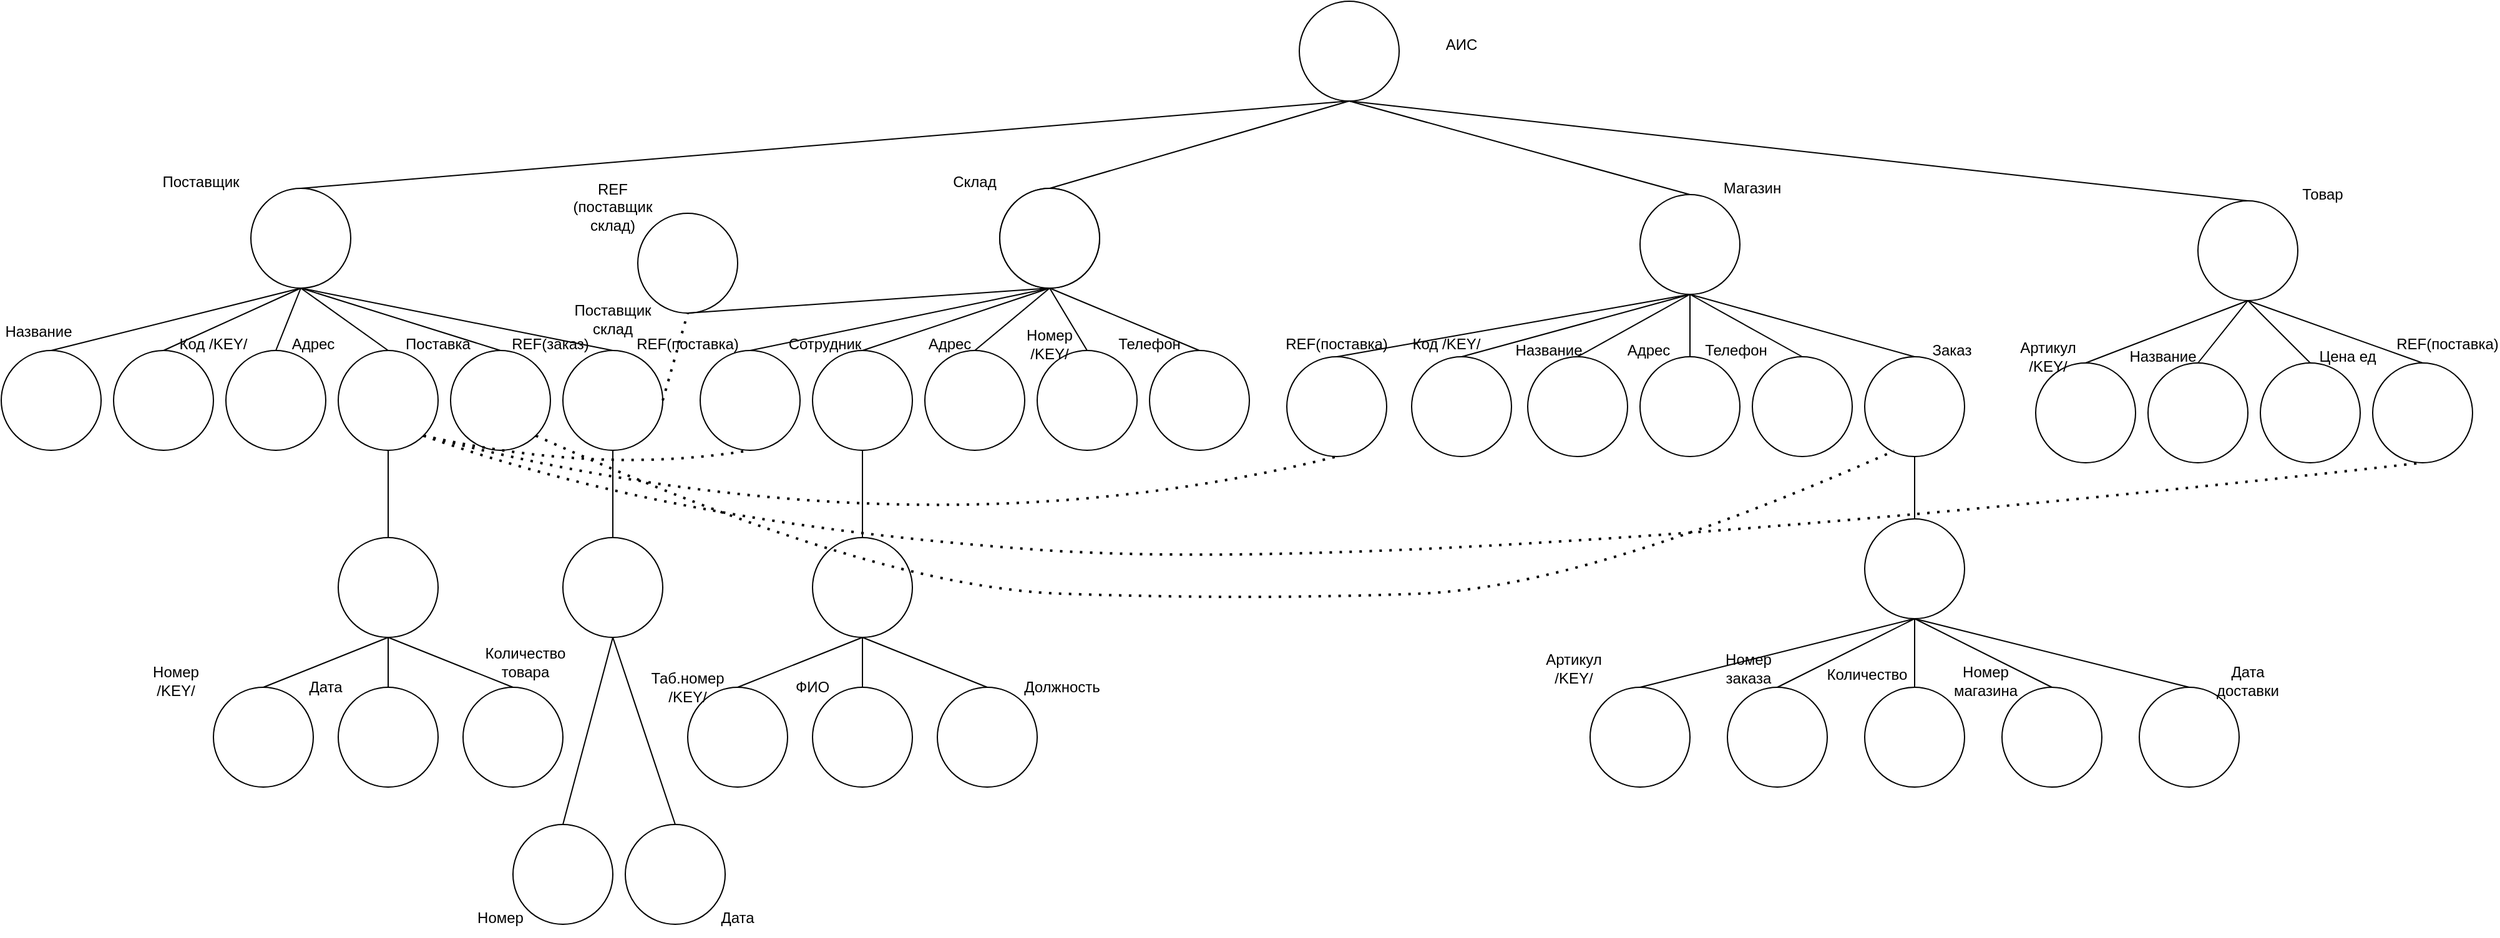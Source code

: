 <mxfile version="15.7.1" type="github">
  <diagram id="nbO-xUztNOdvrbBRGyaU" name="Page-1">
    <mxGraphModel dx="2130" dy="912" grid="1" gridSize="10" guides="1" tooltips="1" connect="1" arrows="1" fold="1" page="1" pageScale="1" pageWidth="2336" pageHeight="1654" math="0" shadow="0">
      <root>
        <mxCell id="0" />
        <mxCell id="1" parent="0" />
        <mxCell id="AkOpAmFY5jFsptfe66Um-8" value="" style="endArrow=none;html=1;rounded=0;exitX=0.5;exitY=0;exitDx=0;exitDy=0;entryX=0.5;entryY=1;entryDx=0;entryDy=0;" edge="1" parent="1" source="AkOpAmFY5jFsptfe66Um-3" target="AkOpAmFY5jFsptfe66Um-1">
          <mxGeometry width="50" height="50" relative="1" as="geometry">
            <mxPoint x="677" y="220" as="sourcePoint" />
            <mxPoint x="727" y="170" as="targetPoint" />
          </mxGeometry>
        </mxCell>
        <mxCell id="AkOpAmFY5jFsptfe66Um-9" value="" style="endArrow=none;html=1;rounded=0;exitX=0.5;exitY=0;exitDx=0;exitDy=0;entryX=0.5;entryY=1;entryDx=0;entryDy=0;" edge="1" parent="1" source="AkOpAmFY5jFsptfe66Um-4" target="AkOpAmFY5jFsptfe66Um-1">
          <mxGeometry width="50" height="50" relative="1" as="geometry">
            <mxPoint x="597" y="230" as="sourcePoint" />
            <mxPoint x="827" y="170" as="targetPoint" />
          </mxGeometry>
        </mxCell>
        <mxCell id="AkOpAmFY5jFsptfe66Um-10" value="" style="endArrow=none;html=1;rounded=0;exitX=0.5;exitY=0;exitDx=0;exitDy=0;entryX=0.5;entryY=1;entryDx=0;entryDy=0;" edge="1" parent="1" source="AkOpAmFY5jFsptfe66Um-5" target="AkOpAmFY5jFsptfe66Um-1">
          <mxGeometry width="50" height="50" relative="1" as="geometry">
            <mxPoint x="807" y="250" as="sourcePoint" />
            <mxPoint x="910" y="110" as="targetPoint" />
          </mxGeometry>
        </mxCell>
        <mxCell id="AkOpAmFY5jFsptfe66Um-11" value="" style="endArrow=none;html=1;rounded=0;entryX=0.5;entryY=0;entryDx=0;entryDy=0;exitX=0.5;exitY=1;exitDx=0;exitDy=0;" edge="1" parent="1" source="AkOpAmFY5jFsptfe66Um-1" target="AkOpAmFY5jFsptfe66Um-6">
          <mxGeometry width="50" height="50" relative="1" as="geometry">
            <mxPoint x="827" y="170" as="sourcePoint" />
            <mxPoint x="997" y="160" as="targetPoint" />
          </mxGeometry>
        </mxCell>
        <mxCell id="AkOpAmFY5jFsptfe66Um-31" value="" style="ellipse;whiteSpace=wrap;html=1;aspect=fixed;shadow=0;fillColor=#FFFFFF;" vertex="1" parent="1">
          <mxGeometry x="280" y="480" width="80" height="80" as="geometry" />
        </mxCell>
        <mxCell id="AkOpAmFY5jFsptfe66Um-32" value="" style="ellipse;whiteSpace=wrap;html=1;aspect=fixed;shadow=0;fillColor=#FFFFFF;" vertex="1" parent="1">
          <mxGeometry x="380" y="600" width="80" height="80" as="geometry" />
        </mxCell>
        <mxCell id="AkOpAmFY5jFsptfe66Um-33" value="" style="ellipse;whiteSpace=wrap;html=1;aspect=fixed;shadow=0;fillColor=#FFFFFF;" vertex="1" parent="1">
          <mxGeometry x="280" y="600" width="80" height="80" as="geometry" />
        </mxCell>
        <mxCell id="AkOpAmFY5jFsptfe66Um-34" value="" style="ellipse;whiteSpace=wrap;html=1;aspect=fixed;shadow=0;fillColor=#FFFFFF;" vertex="1" parent="1">
          <mxGeometry x="180" y="600" width="80" height="80" as="geometry" />
        </mxCell>
        <mxCell id="AkOpAmFY5jFsptfe66Um-35" value="" style="endArrow=none;html=1;rounded=0;entryX=0.5;entryY=1;entryDx=0;entryDy=0;exitX=0.5;exitY=0;exitDx=0;exitDy=0;" edge="1" parent="1" source="AkOpAmFY5jFsptfe66Um-32" target="AkOpAmFY5jFsptfe66Um-31">
          <mxGeometry width="50" height="50" relative="1" as="geometry">
            <mxPoint x="310" y="840" as="sourcePoint" />
            <mxPoint x="360" y="790" as="targetPoint" />
          </mxGeometry>
        </mxCell>
        <mxCell id="AkOpAmFY5jFsptfe66Um-36" value="" style="endArrow=none;html=1;rounded=0;entryX=0.5;entryY=1;entryDx=0;entryDy=0;exitX=0.5;exitY=0;exitDx=0;exitDy=0;" edge="1" parent="1" source="AkOpAmFY5jFsptfe66Um-31" target="AkOpAmFY5jFsptfe66Um-17">
          <mxGeometry width="50" height="50" relative="1" as="geometry">
            <mxPoint x="500" y="640" as="sourcePoint" />
            <mxPoint x="550" y="590" as="targetPoint" />
          </mxGeometry>
        </mxCell>
        <mxCell id="AkOpAmFY5jFsptfe66Um-37" value="" style="endArrow=none;html=1;rounded=0;entryX=0.5;entryY=1;entryDx=0;entryDy=0;exitX=0.5;exitY=0;exitDx=0;exitDy=0;" edge="1" parent="1" source="AkOpAmFY5jFsptfe66Um-33" target="AkOpAmFY5jFsptfe66Um-31">
          <mxGeometry width="50" height="50" relative="1" as="geometry">
            <mxPoint x="160" y="800" as="sourcePoint" />
            <mxPoint x="210" y="750" as="targetPoint" />
          </mxGeometry>
        </mxCell>
        <mxCell id="AkOpAmFY5jFsptfe66Um-38" value="" style="endArrow=none;html=1;rounded=0;entryX=0.5;entryY=1;entryDx=0;entryDy=0;exitX=0.5;exitY=0;exitDx=0;exitDy=0;startArrow=none;" edge="1" parent="1" source="AkOpAmFY5jFsptfe66Um-34" target="AkOpAmFY5jFsptfe66Um-31">
          <mxGeometry width="50" height="50" relative="1" as="geometry">
            <mxPoint x="200" y="830" as="sourcePoint" />
            <mxPoint x="250" y="780" as="targetPoint" />
          </mxGeometry>
        </mxCell>
        <mxCell id="AkOpAmFY5jFsptfe66Um-39" value="Номер /KEY/" style="text;html=1;strokeColor=none;fillColor=none;align=center;verticalAlign=middle;whiteSpace=wrap;rounded=0;shadow=0;" vertex="1" parent="1">
          <mxGeometry x="120" y="580" width="60" height="30" as="geometry" />
        </mxCell>
        <mxCell id="AkOpAmFY5jFsptfe66Um-40" value="Дата" style="text;html=1;strokeColor=none;fillColor=none;align=center;verticalAlign=middle;whiteSpace=wrap;rounded=0;shadow=0;" vertex="1" parent="1">
          <mxGeometry x="240" y="585" width="60" height="30" as="geometry" />
        </mxCell>
        <mxCell id="AkOpAmFY5jFsptfe66Um-42" value="Количество товара" style="text;html=1;strokeColor=none;fillColor=none;align=center;verticalAlign=middle;whiteSpace=wrap;rounded=0;shadow=0;" vertex="1" parent="1">
          <mxGeometry x="400" y="560" width="60" height="40" as="geometry" />
        </mxCell>
        <mxCell id="AkOpAmFY5jFsptfe66Um-95" value="" style="group" vertex="1" connectable="0" parent="1">
          <mxGeometry x="1640" y="190" width="360" height="230" as="geometry" />
        </mxCell>
        <mxCell id="AkOpAmFY5jFsptfe66Um-6" value="" style="ellipse;whiteSpace=wrap;html=1;aspect=fixed;shadow=0;fillColor=#FFFFFF;" vertex="1" parent="AkOpAmFY5jFsptfe66Um-95">
          <mxGeometry x="130" y="20" width="80" height="80" as="geometry" />
        </mxCell>
        <mxCell id="AkOpAmFY5jFsptfe66Um-15" value="Товар" style="text;html=1;strokeColor=none;fillColor=none;align=center;verticalAlign=middle;whiteSpace=wrap;rounded=0;shadow=0;" vertex="1" parent="AkOpAmFY5jFsptfe66Um-95">
          <mxGeometry x="200" width="60" height="30" as="geometry" />
        </mxCell>
        <mxCell id="AkOpAmFY5jFsptfe66Um-66" value="" style="ellipse;whiteSpace=wrap;html=1;aspect=fixed;shadow=0;fillColor=#FFFFFF;" vertex="1" parent="AkOpAmFY5jFsptfe66Um-95">
          <mxGeometry x="270" y="150" width="80" height="80" as="geometry" />
        </mxCell>
        <mxCell id="AkOpAmFY5jFsptfe66Um-67" value="" style="endArrow=none;html=1;rounded=0;exitX=0.5;exitY=1;exitDx=0;exitDy=0;entryX=0.5;entryY=0;entryDx=0;entryDy=0;" edge="1" parent="AkOpAmFY5jFsptfe66Um-95" source="AkOpAmFY5jFsptfe66Um-6" target="AkOpAmFY5jFsptfe66Um-66">
          <mxGeometry width="50" height="50" relative="1" as="geometry">
            <mxPoint x="90" y="130" as="sourcePoint" />
            <mxPoint x="140" y="80" as="targetPoint" />
          </mxGeometry>
        </mxCell>
        <mxCell id="AkOpAmFY5jFsptfe66Um-69" value="REF(поставка)" style="text;html=1;strokeColor=none;fillColor=none;align=center;verticalAlign=middle;whiteSpace=wrap;rounded=0;shadow=0;" vertex="1" parent="AkOpAmFY5jFsptfe66Um-95">
          <mxGeometry x="300" y="120" width="60" height="30" as="geometry" />
        </mxCell>
        <mxCell id="AkOpAmFY5jFsptfe66Um-78" value="" style="ellipse;whiteSpace=wrap;html=1;aspect=fixed;shadow=0;fillColor=#FFFFFF;" vertex="1" parent="AkOpAmFY5jFsptfe66Um-95">
          <mxGeometry x="180" y="150" width="80" height="80" as="geometry" />
        </mxCell>
        <mxCell id="AkOpAmFY5jFsptfe66Um-79" value="" style="ellipse;whiteSpace=wrap;html=1;aspect=fixed;shadow=0;fillColor=#FFFFFF;" vertex="1" parent="AkOpAmFY5jFsptfe66Um-95">
          <mxGeometry x="90" y="150" width="80" height="80" as="geometry" />
        </mxCell>
        <mxCell id="AkOpAmFY5jFsptfe66Um-80" value="" style="ellipse;whiteSpace=wrap;html=1;aspect=fixed;shadow=0;fillColor=#FFFFFF;" vertex="1" parent="AkOpAmFY5jFsptfe66Um-95">
          <mxGeometry y="150" width="80" height="80" as="geometry" />
        </mxCell>
        <mxCell id="AkOpAmFY5jFsptfe66Um-82" value="" style="endArrow=none;html=1;rounded=0;curved=1;exitX=0.5;exitY=1;exitDx=0;exitDy=0;entryX=0.5;entryY=0;entryDx=0;entryDy=0;" edge="1" parent="AkOpAmFY5jFsptfe66Um-95" source="AkOpAmFY5jFsptfe66Um-6" target="AkOpAmFY5jFsptfe66Um-80">
          <mxGeometry width="50" height="50" relative="1" as="geometry">
            <mxPoint x="60" y="340" as="sourcePoint" />
            <mxPoint x="110" y="290" as="targetPoint" />
          </mxGeometry>
        </mxCell>
        <mxCell id="AkOpAmFY5jFsptfe66Um-83" value="" style="endArrow=none;html=1;rounded=0;curved=1;entryX=0.5;entryY=1;entryDx=0;entryDy=0;exitX=0.5;exitY=0;exitDx=0;exitDy=0;" edge="1" parent="AkOpAmFY5jFsptfe66Um-95" source="AkOpAmFY5jFsptfe66Um-79" target="AkOpAmFY5jFsptfe66Um-6">
          <mxGeometry width="50" height="50" relative="1" as="geometry">
            <mxPoint x="30" y="350" as="sourcePoint" />
            <mxPoint x="80" y="300" as="targetPoint" />
          </mxGeometry>
        </mxCell>
        <mxCell id="AkOpAmFY5jFsptfe66Um-84" value="" style="endArrow=none;html=1;rounded=0;curved=1;exitX=0.5;exitY=0;exitDx=0;exitDy=0;entryX=0.5;entryY=1;entryDx=0;entryDy=0;" edge="1" parent="AkOpAmFY5jFsptfe66Um-95" source="AkOpAmFY5jFsptfe66Um-78" target="AkOpAmFY5jFsptfe66Um-6">
          <mxGeometry width="50" height="50" relative="1" as="geometry">
            <mxPoint x="80" y="320" as="sourcePoint" />
            <mxPoint x="-30" y="100" as="targetPoint" />
          </mxGeometry>
        </mxCell>
        <mxCell id="AkOpAmFY5jFsptfe66Um-195" value="Цена ед" style="text;html=1;strokeColor=none;fillColor=none;align=center;verticalAlign=middle;whiteSpace=wrap;rounded=0;shadow=0;" vertex="1" parent="AkOpAmFY5jFsptfe66Um-95">
          <mxGeometry x="220" y="130" width="60" height="30" as="geometry" />
        </mxCell>
        <mxCell id="AkOpAmFY5jFsptfe66Um-140" value="" style="group" vertex="1" connectable="0" parent="1">
          <mxGeometry x="10" y="180" width="470" height="230" as="geometry" />
        </mxCell>
        <mxCell id="AkOpAmFY5jFsptfe66Um-3" value="" style="ellipse;whiteSpace=wrap;html=1;aspect=fixed;shadow=0;fillColor=#FFFFFF;" vertex="1" parent="AkOpAmFY5jFsptfe66Um-140">
          <mxGeometry x="200" y="20" width="80" height="80" as="geometry" />
        </mxCell>
        <mxCell id="AkOpAmFY5jFsptfe66Um-12" value="Поставщик" style="text;html=1;strokeColor=none;fillColor=none;align=center;verticalAlign=middle;whiteSpace=wrap;rounded=0;shadow=0;" vertex="1" parent="AkOpAmFY5jFsptfe66Um-140">
          <mxGeometry x="130" width="60" height="30" as="geometry" />
        </mxCell>
        <mxCell id="AkOpAmFY5jFsptfe66Um-17" value="" style="ellipse;whiteSpace=wrap;html=1;aspect=fixed;shadow=0;fillColor=#FFFFFF;" vertex="1" parent="AkOpAmFY5jFsptfe66Um-140">
          <mxGeometry x="270" y="150" width="80" height="80" as="geometry" />
        </mxCell>
        <mxCell id="AkOpAmFY5jFsptfe66Um-20" value="" style="ellipse;whiteSpace=wrap;html=1;aspect=fixed;shadow=0;fillColor=#FFFFFF;" vertex="1" parent="AkOpAmFY5jFsptfe66Um-140">
          <mxGeometry x="180" y="150" width="80" height="80" as="geometry" />
        </mxCell>
        <mxCell id="AkOpAmFY5jFsptfe66Um-21" value="" style="ellipse;whiteSpace=wrap;html=1;aspect=fixed;shadow=0;fillColor=#FFFFFF;" vertex="1" parent="AkOpAmFY5jFsptfe66Um-140">
          <mxGeometry x="90" y="150" width="80" height="80" as="geometry" />
        </mxCell>
        <mxCell id="AkOpAmFY5jFsptfe66Um-22" value="" style="ellipse;whiteSpace=wrap;html=1;aspect=fixed;shadow=0;fillColor=#FFFFFF;" vertex="1" parent="AkOpAmFY5jFsptfe66Um-140">
          <mxGeometry y="150" width="80" height="80" as="geometry" />
        </mxCell>
        <mxCell id="AkOpAmFY5jFsptfe66Um-23" value="Код /KEY/" style="text;html=1;strokeColor=none;fillColor=none;align=center;verticalAlign=middle;whiteSpace=wrap;rounded=0;shadow=0;" vertex="1" parent="AkOpAmFY5jFsptfe66Um-140">
          <mxGeometry x="140" y="130" width="60" height="30" as="geometry" />
        </mxCell>
        <mxCell id="AkOpAmFY5jFsptfe66Um-24" value="Название" style="text;html=1;strokeColor=none;fillColor=none;align=center;verticalAlign=middle;whiteSpace=wrap;rounded=0;shadow=0;" vertex="1" parent="AkOpAmFY5jFsptfe66Um-140">
          <mxGeometry y="120" width="60" height="30" as="geometry" />
        </mxCell>
        <mxCell id="AkOpAmFY5jFsptfe66Um-26" value="Поставка" style="text;html=1;strokeColor=none;fillColor=none;align=center;verticalAlign=middle;whiteSpace=wrap;rounded=0;shadow=0;" vertex="1" parent="AkOpAmFY5jFsptfe66Um-140">
          <mxGeometry x="320" y="130" width="60" height="30" as="geometry" />
        </mxCell>
        <mxCell id="AkOpAmFY5jFsptfe66Um-85" value="" style="ellipse;whiteSpace=wrap;html=1;aspect=fixed;shadow=0;fillColor=#FFFFFF;" vertex="1" parent="AkOpAmFY5jFsptfe66Um-140">
          <mxGeometry x="360" y="150" width="80" height="80" as="geometry" />
        </mxCell>
        <mxCell id="AkOpAmFY5jFsptfe66Um-86" value="REF(заказ)" style="text;html=1;strokeColor=none;fillColor=none;align=center;verticalAlign=middle;whiteSpace=wrap;rounded=0;shadow=0;" vertex="1" parent="AkOpAmFY5jFsptfe66Um-140">
          <mxGeometry x="410" y="130" width="60" height="30" as="geometry" />
        </mxCell>
        <mxCell id="AkOpAmFY5jFsptfe66Um-27" value="" style="endArrow=none;html=1;rounded=0;entryX=0.5;entryY=1;entryDx=0;entryDy=0;exitX=0.5;exitY=0;exitDx=0;exitDy=0;" edge="1" parent="AkOpAmFY5jFsptfe66Um-140" source="AkOpAmFY5jFsptfe66Um-17" target="AkOpAmFY5jFsptfe66Um-3">
          <mxGeometry width="50" height="50" relative="1" as="geometry">
            <mxPoint x="360" y="580" as="sourcePoint" />
            <mxPoint x="410" y="530" as="targetPoint" />
          </mxGeometry>
        </mxCell>
        <mxCell id="AkOpAmFY5jFsptfe66Um-28" value="" style="endArrow=none;html=1;rounded=0;entryX=0.5;entryY=1;entryDx=0;entryDy=0;exitX=0.5;exitY=0;exitDx=0;exitDy=0;" edge="1" parent="AkOpAmFY5jFsptfe66Um-140" source="AkOpAmFY5jFsptfe66Um-20" target="AkOpAmFY5jFsptfe66Um-3">
          <mxGeometry width="50" height="50" relative="1" as="geometry">
            <mxPoint x="250" y="310" as="sourcePoint" />
            <mxPoint x="300" y="260" as="targetPoint" />
          </mxGeometry>
        </mxCell>
        <mxCell id="AkOpAmFY5jFsptfe66Um-29" value="" style="endArrow=none;html=1;rounded=0;exitX=0.5;exitY=0;exitDx=0;exitDy=0;entryX=0.5;entryY=1;entryDx=0;entryDy=0;" edge="1" parent="AkOpAmFY5jFsptfe66Um-140" source="AkOpAmFY5jFsptfe66Um-21" target="AkOpAmFY5jFsptfe66Um-3">
          <mxGeometry width="50" height="50" relative="1" as="geometry">
            <mxPoint x="140" y="310" as="sourcePoint" />
            <mxPoint x="410" y="300" as="targetPoint" />
          </mxGeometry>
        </mxCell>
        <mxCell id="AkOpAmFY5jFsptfe66Um-30" value="" style="endArrow=none;html=1;rounded=0;entryX=0.5;entryY=1;entryDx=0;entryDy=0;exitX=0.5;exitY=0;exitDx=0;exitDy=0;" edge="1" parent="AkOpAmFY5jFsptfe66Um-140" source="AkOpAmFY5jFsptfe66Um-22" target="AkOpAmFY5jFsptfe66Um-3">
          <mxGeometry width="50" height="50" relative="1" as="geometry">
            <mxPoint x="110" y="340" as="sourcePoint" />
            <mxPoint x="160" y="290" as="targetPoint" />
            <Array as="points" />
          </mxGeometry>
        </mxCell>
        <mxCell id="AkOpAmFY5jFsptfe66Um-87" value="" style="endArrow=none;html=1;rounded=0;curved=1;entryX=0.5;entryY=1;entryDx=0;entryDy=0;exitX=0.5;exitY=0;exitDx=0;exitDy=0;" edge="1" parent="AkOpAmFY5jFsptfe66Um-140" source="AkOpAmFY5jFsptfe66Um-85" target="AkOpAmFY5jFsptfe66Um-3">
          <mxGeometry width="50" height="50" relative="1" as="geometry">
            <mxPoint x="100" y="530" as="sourcePoint" />
            <mxPoint x="150" y="480" as="targetPoint" />
          </mxGeometry>
        </mxCell>
        <mxCell id="AkOpAmFY5jFsptfe66Um-25" value="Адрес" style="text;html=1;strokeColor=none;fillColor=none;align=center;verticalAlign=middle;whiteSpace=wrap;rounded=0;shadow=0;" vertex="1" parent="AkOpAmFY5jFsptfe66Um-140">
          <mxGeometry x="220" y="130" width="60" height="30" as="geometry" />
        </mxCell>
        <mxCell id="AkOpAmFY5jFsptfe66Um-143" value="" style="group" vertex="1" connectable="0" parent="1">
          <mxGeometry x="1050" y="50" width="160" height="80" as="geometry" />
        </mxCell>
        <mxCell id="AkOpAmFY5jFsptfe66Um-1" value="" style="ellipse;whiteSpace=wrap;html=1;aspect=fixed;shadow=0;" vertex="1" parent="AkOpAmFY5jFsptfe66Um-143">
          <mxGeometry width="80" height="80" as="geometry" />
        </mxCell>
        <mxCell id="AkOpAmFY5jFsptfe66Um-16" value="АИС" style="text;html=1;strokeColor=none;fillColor=none;align=center;verticalAlign=middle;whiteSpace=wrap;rounded=0;shadow=0;" vertex="1" parent="AkOpAmFY5jFsptfe66Um-143">
          <mxGeometry x="100" y="20" width="60" height="30" as="geometry" />
        </mxCell>
        <mxCell id="AkOpAmFY5jFsptfe66Um-147" value="" style="group" vertex="1" connectable="0" parent="1">
          <mxGeometry x="1120" y="190" width="683" height="490" as="geometry" />
        </mxCell>
        <mxCell id="AkOpAmFY5jFsptfe66Um-103" value="" style="group" vertex="1" connectable="0" parent="AkOpAmFY5jFsptfe66Um-147">
          <mxGeometry width="483" height="355" as="geometry" />
        </mxCell>
        <mxCell id="AkOpAmFY5jFsptfe66Um-5" value="" style="ellipse;whiteSpace=wrap;html=1;aspect=fixed;shadow=0;fillColor=#FFFFFF;" vertex="1" parent="AkOpAmFY5jFsptfe66Um-103">
          <mxGeometry x="203" y="15" width="80" height="80" as="geometry" />
        </mxCell>
        <mxCell id="AkOpAmFY5jFsptfe66Um-14" value="Магазин" style="text;html=1;strokeColor=none;fillColor=none;align=center;verticalAlign=middle;whiteSpace=wrap;rounded=0;shadow=0;" vertex="1" parent="AkOpAmFY5jFsptfe66Um-103">
          <mxGeometry x="263" width="60" height="20" as="geometry" />
        </mxCell>
        <mxCell id="AkOpAmFY5jFsptfe66Um-44" value="" style="ellipse;whiteSpace=wrap;html=1;aspect=fixed;shadow=0;fillColor=#FFFFFF;" vertex="1" parent="AkOpAmFY5jFsptfe66Um-103">
          <mxGeometry x="113" y="145" width="80" height="80" as="geometry" />
        </mxCell>
        <mxCell id="AkOpAmFY5jFsptfe66Um-45" value="" style="ellipse;whiteSpace=wrap;html=1;aspect=fixed;shadow=0;fillColor=#FFFFFF;" vertex="1" parent="AkOpAmFY5jFsptfe66Um-103">
          <mxGeometry x="203" y="145" width="80" height="80" as="geometry" />
        </mxCell>
        <mxCell id="AkOpAmFY5jFsptfe66Um-46" value="" style="ellipse;whiteSpace=wrap;html=1;aspect=fixed;shadow=0;fillColor=#FFFFFF;" vertex="1" parent="AkOpAmFY5jFsptfe66Um-103">
          <mxGeometry x="293" y="145" width="80" height="80" as="geometry" />
        </mxCell>
        <mxCell id="AkOpAmFY5jFsptfe66Um-47" value="" style="ellipse;whiteSpace=wrap;html=1;aspect=fixed;shadow=0;fillColor=#FFFFFF;" vertex="1" parent="AkOpAmFY5jFsptfe66Um-103">
          <mxGeometry x="383" y="145" width="80" height="80" as="geometry" />
        </mxCell>
        <mxCell id="AkOpAmFY5jFsptfe66Um-49" value="" style="endArrow=none;html=1;rounded=0;entryX=0.5;entryY=1;entryDx=0;entryDy=0;exitX=0.5;exitY=0;exitDx=0;exitDy=0;" edge="1" parent="AkOpAmFY5jFsptfe66Um-103" source="AkOpAmFY5jFsptfe66Um-44" target="AkOpAmFY5jFsptfe66Um-5">
          <mxGeometry width="50" height="50" relative="1" as="geometry">
            <mxPoint x="-47" y="325" as="sourcePoint" />
            <mxPoint x="3" y="275" as="targetPoint" />
          </mxGeometry>
        </mxCell>
        <mxCell id="AkOpAmFY5jFsptfe66Um-50" value="" style="endArrow=none;html=1;rounded=0;entryX=0.5;entryY=1;entryDx=0;entryDy=0;exitX=0.5;exitY=0;exitDx=0;exitDy=0;" edge="1" parent="AkOpAmFY5jFsptfe66Um-103" source="AkOpAmFY5jFsptfe66Um-45" target="AkOpAmFY5jFsptfe66Um-5">
          <mxGeometry width="50" height="50" relative="1" as="geometry">
            <mxPoint x="123" y="415" as="sourcePoint" />
            <mxPoint x="173" y="365" as="targetPoint" />
          </mxGeometry>
        </mxCell>
        <mxCell id="AkOpAmFY5jFsptfe66Um-51" value="" style="endArrow=none;html=1;rounded=0;exitX=0.5;exitY=0;exitDx=0;exitDy=0;entryX=0.5;entryY=1;entryDx=0;entryDy=0;" edge="1" parent="AkOpAmFY5jFsptfe66Um-103" source="AkOpAmFY5jFsptfe66Um-46" target="AkOpAmFY5jFsptfe66Um-5">
          <mxGeometry width="50" height="50" relative="1" as="geometry">
            <mxPoint x="213" y="385" as="sourcePoint" />
            <mxPoint x="373" y="75" as="targetPoint" />
          </mxGeometry>
        </mxCell>
        <mxCell id="AkOpAmFY5jFsptfe66Um-52" value="" style="endArrow=none;html=1;rounded=0;entryX=0.5;entryY=1;entryDx=0;entryDy=0;exitX=0.5;exitY=0;exitDx=0;exitDy=0;" edge="1" parent="AkOpAmFY5jFsptfe66Um-103" source="AkOpAmFY5jFsptfe66Um-47" target="AkOpAmFY5jFsptfe66Um-5">
          <mxGeometry width="50" height="50" relative="1" as="geometry">
            <mxPoint x="133" y="395" as="sourcePoint" />
            <mxPoint x="183" y="345" as="targetPoint" />
          </mxGeometry>
        </mxCell>
        <mxCell id="AkOpAmFY5jFsptfe66Um-53" value="Заказ" style="text;html=1;strokeColor=none;fillColor=none;align=center;verticalAlign=middle;whiteSpace=wrap;rounded=0;shadow=0;" vertex="1" parent="AkOpAmFY5jFsptfe66Um-103">
          <mxGeometry x="423" y="125" width="60" height="30" as="geometry" />
        </mxCell>
        <mxCell id="AkOpAmFY5jFsptfe66Um-54" value="" style="ellipse;whiteSpace=wrap;html=1;aspect=fixed;shadow=0;fillColor=#FFFFFF;" vertex="1" parent="AkOpAmFY5jFsptfe66Um-103">
          <mxGeometry x="383" y="275" width="80" height="80" as="geometry" />
        </mxCell>
        <mxCell id="AkOpAmFY5jFsptfe66Um-55" value="" style="endArrow=none;html=1;rounded=0;entryX=0.5;entryY=1;entryDx=0;entryDy=0;exitX=0.5;exitY=0;exitDx=0;exitDy=0;" edge="1" parent="AkOpAmFY5jFsptfe66Um-103" source="AkOpAmFY5jFsptfe66Um-54" target="AkOpAmFY5jFsptfe66Um-47">
          <mxGeometry width="50" height="50" relative="1" as="geometry">
            <mxPoint x="173" y="455" as="sourcePoint" />
            <mxPoint x="223" y="405" as="targetPoint" />
          </mxGeometry>
        </mxCell>
        <mxCell id="AkOpAmFY5jFsptfe66Um-101" value="" style="endArrow=none;html=1;rounded=0;exitX=0.5;exitY=0;exitDx=0;exitDy=0;entryX=0.5;entryY=1;entryDx=0;entryDy=0;" edge="1" source="AkOpAmFY5jFsptfe66Um-100" parent="AkOpAmFY5jFsptfe66Um-103">
          <mxGeometry width="50" height="50" relative="1" as="geometry">
            <mxPoint x="93" y="365" as="sourcePoint" />
            <mxPoint x="423" y="355" as="targetPoint" />
          </mxGeometry>
        </mxCell>
        <mxCell id="AkOpAmFY5jFsptfe66Um-102" value="" style="endArrow=none;html=1;rounded=0;exitX=0.5;exitY=0;exitDx=0;exitDy=0;entryX=0.5;entryY=1;entryDx=0;entryDy=0;" edge="1" source="AkOpAmFY5jFsptfe66Um-99" parent="AkOpAmFY5jFsptfe66Um-103">
          <mxGeometry width="50" height="50" relative="1" as="geometry">
            <mxPoint x="163" y="365" as="sourcePoint" />
            <mxPoint x="423" y="355" as="targetPoint" />
          </mxGeometry>
        </mxCell>
        <mxCell id="AkOpAmFY5jFsptfe66Um-179" value="Название" style="text;html=1;strokeColor=none;fillColor=none;align=center;verticalAlign=middle;whiteSpace=wrap;rounded=0;shadow=0;" vertex="1" parent="AkOpAmFY5jFsptfe66Um-103">
          <mxGeometry x="100" y="125" width="60" height="30" as="geometry" />
        </mxCell>
        <mxCell id="AkOpAmFY5jFsptfe66Um-181" value="Адрес" style="text;html=1;strokeColor=none;fillColor=none;align=center;verticalAlign=middle;whiteSpace=wrap;rounded=0;shadow=0;" vertex="1" parent="AkOpAmFY5jFsptfe66Um-103">
          <mxGeometry x="180" y="125" width="60" height="30" as="geometry" />
        </mxCell>
        <mxCell id="AkOpAmFY5jFsptfe66Um-182" value="Телефон" style="text;html=1;strokeColor=none;fillColor=none;align=center;verticalAlign=middle;whiteSpace=wrap;rounded=0;shadow=0;" vertex="1" parent="AkOpAmFY5jFsptfe66Um-103">
          <mxGeometry x="250" y="125" width="60" height="30" as="geometry" />
        </mxCell>
        <mxCell id="AkOpAmFY5jFsptfe66Um-146" value="" style="group" vertex="1" connectable="0" parent="AkOpAmFY5jFsptfe66Um-147">
          <mxGeometry x="163" y="410" width="520" height="80" as="geometry" />
        </mxCell>
        <mxCell id="AkOpAmFY5jFsptfe66Um-96" value="" style="ellipse;whiteSpace=wrap;html=1;aspect=fixed;shadow=0;fillColor=#FFFFFF;" vertex="1" parent="AkOpAmFY5jFsptfe66Um-146">
          <mxGeometry x="440" width="80" height="80" as="geometry" />
        </mxCell>
        <mxCell id="AkOpAmFY5jFsptfe66Um-97" value="" style="ellipse;whiteSpace=wrap;html=1;aspect=fixed;shadow=0;fillColor=#FFFFFF;" vertex="1" parent="AkOpAmFY5jFsptfe66Um-146">
          <mxGeometry x="330" width="80" height="80" as="geometry" />
        </mxCell>
        <mxCell id="AkOpAmFY5jFsptfe66Um-98" value="" style="ellipse;whiteSpace=wrap;html=1;aspect=fixed;shadow=0;fillColor=#FFFFFF;" vertex="1" parent="AkOpAmFY5jFsptfe66Um-146">
          <mxGeometry x="220" width="80" height="80" as="geometry" />
        </mxCell>
        <mxCell id="AkOpAmFY5jFsptfe66Um-99" value="" style="ellipse;whiteSpace=wrap;html=1;aspect=fixed;shadow=0;fillColor=#FFFFFF;" vertex="1" parent="AkOpAmFY5jFsptfe66Um-146">
          <mxGeometry x="110" width="80" height="80" as="geometry" />
        </mxCell>
        <mxCell id="AkOpAmFY5jFsptfe66Um-100" value="" style="ellipse;whiteSpace=wrap;html=1;aspect=fixed;shadow=0;fillColor=#FFFFFF;" vertex="1" parent="AkOpAmFY5jFsptfe66Um-146">
          <mxGeometry width="80" height="80" as="geometry" />
        </mxCell>
        <mxCell id="AkOpAmFY5jFsptfe66Um-190" value="Количество" style="text;html=1;strokeColor=none;fillColor=none;align=center;verticalAlign=middle;whiteSpace=wrap;rounded=0;shadow=0;direction=south;" vertex="1" parent="AkOpAmFY5jFsptfe66Um-146">
          <mxGeometry x="207" y="-40" width="30" height="60" as="geometry" />
        </mxCell>
        <mxCell id="AkOpAmFY5jFsptfe66Um-63" value="" style="endArrow=none;html=1;rounded=0;exitX=0.5;exitY=0;exitDx=0;exitDy=0;entryX=0.5;entryY=1;entryDx=0;entryDy=0;" edge="1" parent="AkOpAmFY5jFsptfe66Um-147" source="AkOpAmFY5jFsptfe66Um-96" target="AkOpAmFY5jFsptfe66Um-54">
          <mxGeometry width="50" height="50" relative="1" as="geometry">
            <mxPoint x="1040" y="600" as="sourcePoint" />
            <mxPoint x="1413" y="505" as="targetPoint" />
          </mxGeometry>
        </mxCell>
        <mxCell id="AkOpAmFY5jFsptfe66Um-64" value="" style="endArrow=none;html=1;rounded=0;exitX=0.5;exitY=0;exitDx=0;exitDy=0;entryX=0.5;entryY=1;entryDx=0;entryDy=0;" edge="1" parent="AkOpAmFY5jFsptfe66Um-147" source="AkOpAmFY5jFsptfe66Um-97" target="AkOpAmFY5jFsptfe66Um-54">
          <mxGeometry width="50" height="50" relative="1" as="geometry">
            <mxPoint x="1150" y="600" as="sourcePoint" />
            <mxPoint x="1503" y="495" as="targetPoint" />
          </mxGeometry>
        </mxCell>
        <mxCell id="AkOpAmFY5jFsptfe66Um-65" value="" style="endArrow=none;html=1;rounded=0;exitX=0.5;exitY=0;exitDx=0;exitDy=0;entryX=0.5;entryY=1;entryDx=0;entryDy=0;" edge="1" parent="AkOpAmFY5jFsptfe66Um-147" source="AkOpAmFY5jFsptfe66Um-98" target="AkOpAmFY5jFsptfe66Um-54">
          <mxGeometry width="50" height="50" relative="1" as="geometry">
            <mxPoint x="1260" y="600" as="sourcePoint" />
            <mxPoint x="1443" y="735" as="targetPoint" />
          </mxGeometry>
        </mxCell>
        <mxCell id="AkOpAmFY5jFsptfe66Um-184" value="Артикул /KEY/" style="text;html=1;strokeColor=none;fillColor=none;align=center;verticalAlign=middle;whiteSpace=wrap;rounded=0;shadow=0;" vertex="1" parent="AkOpAmFY5jFsptfe66Um-147">
          <mxGeometry x="120" y="380" width="60" height="30" as="geometry" />
        </mxCell>
        <mxCell id="AkOpAmFY5jFsptfe66Um-187" value="Номер заказа" style="text;html=1;strokeColor=none;fillColor=none;align=center;verticalAlign=middle;whiteSpace=wrap;rounded=0;shadow=0;" vertex="1" parent="AkOpAmFY5jFsptfe66Um-147">
          <mxGeometry x="260" y="380" width="60" height="30" as="geometry" />
        </mxCell>
        <mxCell id="AkOpAmFY5jFsptfe66Um-191" value="Номер магазина" style="text;html=1;strokeColor=none;fillColor=none;align=center;verticalAlign=middle;whiteSpace=wrap;rounded=0;shadow=0;" vertex="1" parent="AkOpAmFY5jFsptfe66Um-147">
          <mxGeometry x="450" y="390" width="60" height="30" as="geometry" />
        </mxCell>
        <mxCell id="AkOpAmFY5jFsptfe66Um-193" value="Артикул /KEY/" style="text;html=1;strokeColor=none;fillColor=none;align=center;verticalAlign=middle;whiteSpace=wrap;rounded=0;shadow=0;" vertex="1" parent="AkOpAmFY5jFsptfe66Um-147">
          <mxGeometry x="500" y="130" width="60" height="30" as="geometry" />
        </mxCell>
        <mxCell id="AkOpAmFY5jFsptfe66Um-194" value="Название" style="text;html=1;strokeColor=none;fillColor=none;align=center;verticalAlign=middle;whiteSpace=wrap;rounded=0;shadow=0;" vertex="1" parent="AkOpAmFY5jFsptfe66Um-147">
          <mxGeometry x="592" y="130" width="60" height="30" as="geometry" />
        </mxCell>
        <mxCell id="AkOpAmFY5jFsptfe66Um-168" value="" style="group" vertex="1" connectable="0" parent="1">
          <mxGeometry x="530" y="180" width="690" height="500" as="geometry" />
        </mxCell>
        <mxCell id="AkOpAmFY5jFsptfe66Um-161" value="" style="endArrow=none;html=1;rounded=0;entryX=0.5;entryY=1;entryDx=0;entryDy=0;exitX=0.5;exitY=0;exitDx=0;exitDy=0;" edge="1" parent="AkOpAmFY5jFsptfe66Um-168" source="AkOpAmFY5jFsptfe66Um-158">
          <mxGeometry width="50" height="50" relative="1" as="geometry">
            <mxPoint x="10" y="620" as="sourcePoint" />
            <mxPoint x="170" y="380" as="targetPoint" />
          </mxGeometry>
        </mxCell>
        <mxCell id="AkOpAmFY5jFsptfe66Um-167" value="" style="group" vertex="1" connectable="0" parent="AkOpAmFY5jFsptfe66Um-168">
          <mxGeometry width="690" height="500" as="geometry" />
        </mxCell>
        <mxCell id="AkOpAmFY5jFsptfe66Um-142" value="" style="group" vertex="1" connectable="0" parent="AkOpAmFY5jFsptfe66Um-167">
          <mxGeometry width="690" height="240" as="geometry" />
        </mxCell>
        <mxCell id="AkOpAmFY5jFsptfe66Um-139" value="" style="group" vertex="1" connectable="0" parent="AkOpAmFY5jFsptfe66Um-142">
          <mxGeometry x="40" width="650" height="240" as="geometry" />
        </mxCell>
        <mxCell id="AkOpAmFY5jFsptfe66Um-72" value="" style="ellipse;whiteSpace=wrap;html=1;aspect=fixed;shadow=0;fillColor=#FFFFFF;" vertex="1" parent="AkOpAmFY5jFsptfe66Um-139">
          <mxGeometry x="90" y="150" width="80" height="80" as="geometry" />
        </mxCell>
        <mxCell id="AkOpAmFY5jFsptfe66Um-73" value="" style="ellipse;whiteSpace=wrap;html=1;aspect=fixed;shadow=0;fillColor=#FFFFFF;" vertex="1" parent="AkOpAmFY5jFsptfe66Um-139">
          <mxGeometry x="180" y="150" width="80" height="80" as="geometry" />
        </mxCell>
        <mxCell id="AkOpAmFY5jFsptfe66Um-74" value="" style="ellipse;whiteSpace=wrap;html=1;aspect=fixed;shadow=0;fillColor=#FFFFFF;" vertex="1" parent="AkOpAmFY5jFsptfe66Um-139">
          <mxGeometry x="270" y="150" width="80" height="80" as="geometry" />
        </mxCell>
        <mxCell id="AkOpAmFY5jFsptfe66Um-104" value="" style="ellipse;whiteSpace=wrap;html=1;aspect=fixed;shadow=0;fillColor=#FFFFFF;" vertex="1" parent="AkOpAmFY5jFsptfe66Um-139">
          <mxGeometry x="360" y="150" width="80" height="80" as="geometry" />
        </mxCell>
        <mxCell id="AkOpAmFY5jFsptfe66Um-135" value="" style="group" vertex="1" connectable="0" parent="AkOpAmFY5jFsptfe66Um-139">
          <mxGeometry width="650" height="240" as="geometry" />
        </mxCell>
        <mxCell id="AkOpAmFY5jFsptfe66Um-4" value="" style="ellipse;whiteSpace=wrap;html=1;aspect=fixed;shadow=0;fillColor=#FFFFFF;" vertex="1" parent="AkOpAmFY5jFsptfe66Um-135">
          <mxGeometry x="240" y="20" width="80" height="80" as="geometry" />
        </mxCell>
        <mxCell id="AkOpAmFY5jFsptfe66Um-13" value="Склад" style="text;html=1;strokeColor=none;fillColor=none;align=center;verticalAlign=middle;whiteSpace=wrap;rounded=0;shadow=0;" vertex="1" parent="AkOpAmFY5jFsptfe66Um-135">
          <mxGeometry x="190" width="60" height="30" as="geometry" />
        </mxCell>
        <mxCell id="AkOpAmFY5jFsptfe66Um-89" value="" style="ellipse;whiteSpace=wrap;html=1;aspect=fixed;shadow=0;fillColor=#FFFFFF;" vertex="1" parent="AkOpAmFY5jFsptfe66Um-135">
          <mxGeometry y="150" width="80" height="80" as="geometry" />
        </mxCell>
        <mxCell id="AkOpAmFY5jFsptfe66Um-90" value="" style="endArrow=none;html=1;rounded=0;curved=1;exitX=0.5;exitY=0;exitDx=0;exitDy=0;entryX=0.5;entryY=1;entryDx=0;entryDy=0;" edge="1" parent="AkOpAmFY5jFsptfe66Um-135" source="AkOpAmFY5jFsptfe66Um-89" target="AkOpAmFY5jFsptfe66Um-4">
          <mxGeometry width="50" height="50" relative="1" as="geometry">
            <mxPoint x="130" y="230" as="sourcePoint" />
            <mxPoint x="180" y="180" as="targetPoint" />
          </mxGeometry>
        </mxCell>
        <mxCell id="AkOpAmFY5jFsptfe66Um-108" value="" style="ellipse;whiteSpace=wrap;html=1;aspect=fixed;shadow=0;fillColor=#FFFFFF;" vertex="1" parent="AkOpAmFY5jFsptfe66Um-135">
          <mxGeometry x="240" y="20" width="80" height="80" as="geometry" />
        </mxCell>
        <mxCell id="AkOpAmFY5jFsptfe66Um-144" value="Сотрудник" style="text;html=1;strokeColor=none;fillColor=none;align=center;verticalAlign=middle;whiteSpace=wrap;rounded=0;shadow=0;" vertex="1" parent="AkOpAmFY5jFsptfe66Um-135">
          <mxGeometry x="70" y="130" width="60" height="30" as="geometry" />
        </mxCell>
        <mxCell id="AkOpAmFY5jFsptfe66Um-152" value="Адрес" style="text;html=1;strokeColor=none;fillColor=none;align=center;verticalAlign=middle;whiteSpace=wrap;rounded=0;shadow=0;" vertex="1" parent="AkOpAmFY5jFsptfe66Um-135">
          <mxGeometry x="170" y="130" width="60" height="30" as="geometry" />
        </mxCell>
        <mxCell id="AkOpAmFY5jFsptfe66Um-151" value="Номер /KEY/" style="text;html=1;strokeColor=none;fillColor=none;align=center;verticalAlign=middle;whiteSpace=wrap;rounded=0;shadow=0;" vertex="1" parent="AkOpAmFY5jFsptfe66Um-135">
          <mxGeometry x="250" y="130" width="60" height="30" as="geometry" />
        </mxCell>
        <mxCell id="AkOpAmFY5jFsptfe66Um-153" value="Телефон" style="text;html=1;strokeColor=none;fillColor=none;align=center;verticalAlign=middle;whiteSpace=wrap;rounded=0;shadow=0;" vertex="1" parent="AkOpAmFY5jFsptfe66Um-135">
          <mxGeometry x="330" y="130" width="60" height="30" as="geometry" />
        </mxCell>
        <mxCell id="AkOpAmFY5jFsptfe66Um-43" value="" style="ellipse;whiteSpace=wrap;html=1;aspect=fixed;shadow=0;fillColor=#FFFFFF;" vertex="1" parent="AkOpAmFY5jFsptfe66Um-135">
          <mxGeometry x="470" y="155" width="80" height="80" as="geometry" />
        </mxCell>
        <mxCell id="AkOpAmFY5jFsptfe66Um-93" value="REF(поставка)" style="text;html=1;strokeColor=none;fillColor=none;align=center;verticalAlign=middle;whiteSpace=wrap;rounded=0;shadow=0;" vertex="1" parent="AkOpAmFY5jFsptfe66Um-135">
          <mxGeometry x="480" y="130" width="60" height="30" as="geometry" />
        </mxCell>
        <mxCell id="AkOpAmFY5jFsptfe66Um-173" value="" style="ellipse;whiteSpace=wrap;html=1;aspect=fixed;shadow=0;fillColor=#FFFFFF;" vertex="1" parent="AkOpAmFY5jFsptfe66Um-135">
          <mxGeometry x="570" y="155" width="80" height="80" as="geometry" />
        </mxCell>
        <mxCell id="AkOpAmFY5jFsptfe66Um-175" value="Код /KEY/" style="text;html=1;strokeColor=none;fillColor=none;align=center;verticalAlign=middle;whiteSpace=wrap;rounded=0;shadow=0;" vertex="1" parent="AkOpAmFY5jFsptfe66Um-135">
          <mxGeometry x="568" y="130" width="60" height="30" as="geometry" />
        </mxCell>
        <mxCell id="AkOpAmFY5jFsptfe66Um-77" value="" style="endArrow=none;html=1;rounded=0;curved=1;entryX=0.5;entryY=1;entryDx=0;entryDy=0;exitX=0.5;exitY=0;exitDx=0;exitDy=0;" edge="1" parent="AkOpAmFY5jFsptfe66Um-139" source="AkOpAmFY5jFsptfe66Um-72" target="AkOpAmFY5jFsptfe66Um-4">
          <mxGeometry width="50" height="50" relative="1" as="geometry">
            <mxPoint x="670" y="560" as="sourcePoint" />
            <mxPoint x="720" y="510" as="targetPoint" />
          </mxGeometry>
        </mxCell>
        <mxCell id="AkOpAmFY5jFsptfe66Um-76" value="" style="endArrow=none;html=1;rounded=0;curved=1;entryX=0.5;entryY=1;entryDx=0;entryDy=0;exitX=0.5;exitY=0;exitDx=0;exitDy=0;" edge="1" parent="AkOpAmFY5jFsptfe66Um-139" source="AkOpAmFY5jFsptfe66Um-73" target="AkOpAmFY5jFsptfe66Um-4">
          <mxGeometry width="50" height="50" relative="1" as="geometry">
            <mxPoint x="700" y="590" as="sourcePoint" />
            <mxPoint x="750" y="540" as="targetPoint" />
          </mxGeometry>
        </mxCell>
        <mxCell id="AkOpAmFY5jFsptfe66Um-75" value="" style="endArrow=none;html=1;rounded=0;curved=1;entryX=0.5;entryY=1;entryDx=0;entryDy=0;exitX=0.5;exitY=0;exitDx=0;exitDy=0;" edge="1" parent="AkOpAmFY5jFsptfe66Um-139" source="AkOpAmFY5jFsptfe66Um-74" target="AkOpAmFY5jFsptfe66Um-4">
          <mxGeometry width="50" height="50" relative="1" as="geometry">
            <mxPoint x="720" y="530" as="sourcePoint" />
            <mxPoint x="770" y="480" as="targetPoint" />
          </mxGeometry>
        </mxCell>
        <mxCell id="AkOpAmFY5jFsptfe66Um-106" value="" style="endArrow=none;html=1;rounded=0;curved=1;exitX=0.5;exitY=1;exitDx=0;exitDy=0;entryX=0.5;entryY=0;entryDx=0;entryDy=0;" edge="1" parent="AkOpAmFY5jFsptfe66Um-139" source="AkOpAmFY5jFsptfe66Um-4" target="AkOpAmFY5jFsptfe66Um-104">
          <mxGeometry width="50" height="50" relative="1" as="geometry">
            <mxPoint x="850" y="320" as="sourcePoint" />
            <mxPoint x="900" y="270" as="targetPoint" />
          </mxGeometry>
        </mxCell>
        <mxCell id="AkOpAmFY5jFsptfe66Um-141" value="REF(поставка)" style="text;html=1;strokeColor=none;fillColor=none;align=center;verticalAlign=middle;whiteSpace=wrap;rounded=0;shadow=0;" vertex="1" parent="AkOpAmFY5jFsptfe66Um-142">
          <mxGeometry y="130" width="60" height="30" as="geometry" />
        </mxCell>
        <mxCell id="AkOpAmFY5jFsptfe66Um-155" value="" style="ellipse;whiteSpace=wrap;html=1;aspect=fixed;shadow=0;fillColor=#FFFFFF;" vertex="1" parent="AkOpAmFY5jFsptfe66Um-167">
          <mxGeometry x="130" y="300" width="80" height="80" as="geometry" />
        </mxCell>
        <mxCell id="AkOpAmFY5jFsptfe66Um-156" value="" style="endArrow=none;html=1;rounded=0;curved=1;exitX=0.5;exitY=0;exitDx=0;exitDy=0;" edge="1" parent="AkOpAmFY5jFsptfe66Um-167" source="AkOpAmFY5jFsptfe66Um-155">
          <mxGeometry width="50" height="50" relative="1" as="geometry">
            <mxPoint x="30" y="420" as="sourcePoint" />
            <mxPoint x="170" y="230" as="targetPoint" />
          </mxGeometry>
        </mxCell>
        <mxCell id="AkOpAmFY5jFsptfe66Um-157" value="" style="ellipse;whiteSpace=wrap;html=1;aspect=fixed;shadow=0;fillColor=#FFFFFF;" vertex="1" parent="AkOpAmFY5jFsptfe66Um-167">
          <mxGeometry x="230" y="420" width="80" height="80" as="geometry" />
        </mxCell>
        <mxCell id="AkOpAmFY5jFsptfe66Um-158" value="" style="ellipse;whiteSpace=wrap;html=1;aspect=fixed;shadow=0;fillColor=#FFFFFF;" vertex="1" parent="AkOpAmFY5jFsptfe66Um-167">
          <mxGeometry x="130" y="420" width="80" height="80" as="geometry" />
        </mxCell>
        <mxCell id="AkOpAmFY5jFsptfe66Um-159" value="" style="ellipse;whiteSpace=wrap;html=1;aspect=fixed;shadow=0;fillColor=#FFFFFF;" vertex="1" parent="AkOpAmFY5jFsptfe66Um-167">
          <mxGeometry x="30" y="420" width="80" height="80" as="geometry" />
        </mxCell>
        <mxCell id="AkOpAmFY5jFsptfe66Um-160" value="" style="endArrow=none;html=1;rounded=0;entryX=0.5;entryY=1;entryDx=0;entryDy=0;exitX=0.5;exitY=0;exitDx=0;exitDy=0;" edge="1" parent="AkOpAmFY5jFsptfe66Um-167" source="AkOpAmFY5jFsptfe66Um-157">
          <mxGeometry width="50" height="50" relative="1" as="geometry">
            <mxPoint x="160" y="660" as="sourcePoint" />
            <mxPoint x="170" y="380" as="targetPoint" />
          </mxGeometry>
        </mxCell>
        <mxCell id="AkOpAmFY5jFsptfe66Um-162" value="" style="endArrow=none;html=1;rounded=0;entryX=0.5;entryY=1;entryDx=0;entryDy=0;exitX=0.5;exitY=0;exitDx=0;exitDy=0;startArrow=none;" edge="1" parent="AkOpAmFY5jFsptfe66Um-167" source="AkOpAmFY5jFsptfe66Um-159">
          <mxGeometry width="50" height="50" relative="1" as="geometry">
            <mxPoint x="50" y="650" as="sourcePoint" />
            <mxPoint x="170" y="380" as="targetPoint" />
          </mxGeometry>
        </mxCell>
        <mxCell id="AkOpAmFY5jFsptfe66Um-163" value="Таб.номер /KEY/" style="text;html=1;strokeColor=none;fillColor=none;align=center;verticalAlign=middle;whiteSpace=wrap;rounded=0;shadow=0;" vertex="1" parent="AkOpAmFY5jFsptfe66Um-167">
          <mxGeometry y="405" width="60" height="30" as="geometry" />
        </mxCell>
        <mxCell id="AkOpAmFY5jFsptfe66Um-164" value="ФИО" style="text;html=1;strokeColor=none;fillColor=none;align=center;verticalAlign=middle;whiteSpace=wrap;rounded=0;shadow=0;" vertex="1" parent="AkOpAmFY5jFsptfe66Um-167">
          <mxGeometry x="100" y="405" width="60" height="30" as="geometry" />
        </mxCell>
        <mxCell id="AkOpAmFY5jFsptfe66Um-165" value="Должность" style="text;html=1;strokeColor=none;fillColor=none;align=center;verticalAlign=middle;whiteSpace=wrap;rounded=0;shadow=0;" vertex="1" parent="AkOpAmFY5jFsptfe66Um-167">
          <mxGeometry x="300" y="405" width="60" height="30" as="geometry" />
        </mxCell>
        <mxCell id="AkOpAmFY5jFsptfe66Um-48" value="" style="endArrow=none;html=1;rounded=0;entryX=0.5;entryY=1;entryDx=0;entryDy=0;exitX=0.5;exitY=0;exitDx=0;exitDy=0;" edge="1" parent="1" source="AkOpAmFY5jFsptfe66Um-43" target="AkOpAmFY5jFsptfe66Um-5">
          <mxGeometry width="50" height="50" relative="1" as="geometry">
            <mxPoint x="1053" y="535" as="sourcePoint" />
            <mxPoint x="1103" y="485" as="targetPoint" />
          </mxGeometry>
        </mxCell>
        <mxCell id="AkOpAmFY5jFsptfe66Um-174" value="" style="endArrow=none;html=1;rounded=0;curved=1;entryX=0.5;entryY=1;entryDx=0;entryDy=0;exitX=0.5;exitY=0;exitDx=0;exitDy=0;" edge="1" parent="1" source="AkOpAmFY5jFsptfe66Um-173" target="AkOpAmFY5jFsptfe66Um-5">
          <mxGeometry width="50" height="50" relative="1" as="geometry">
            <mxPoint x="1060" y="570" as="sourcePoint" />
            <mxPoint x="1110" y="520" as="targetPoint" />
          </mxGeometry>
        </mxCell>
        <mxCell id="AkOpAmFY5jFsptfe66Um-192" value="Дата доставки" style="text;html=1;strokeColor=none;fillColor=none;align=center;verticalAlign=middle;whiteSpace=wrap;rounded=0;shadow=0;" vertex="1" parent="1">
          <mxGeometry x="1780" y="580" width="60" height="30" as="geometry" />
        </mxCell>
        <mxCell id="AkOpAmFY5jFsptfe66Um-196" value="" style="endArrow=none;dashed=1;html=1;dashPattern=1 3;strokeWidth=2;rounded=0;curved=1;entryX=0.5;entryY=1;entryDx=0;entryDy=0;exitX=1;exitY=1;exitDx=0;exitDy=0;" edge="1" parent="1" source="AkOpAmFY5jFsptfe66Um-17" target="AkOpAmFY5jFsptfe66Um-66">
          <mxGeometry width="50" height="50" relative="1" as="geometry">
            <mxPoint x="1870" y="530" as="sourcePoint" />
            <mxPoint x="1920" y="480" as="targetPoint" />
            <Array as="points">
              <mxPoint x="550" y="470" />
              <mxPoint x="1140" y="510" />
            </Array>
          </mxGeometry>
        </mxCell>
        <mxCell id="AkOpAmFY5jFsptfe66Um-197" value="" style="endArrow=none;dashed=1;html=1;dashPattern=1 3;strokeWidth=2;rounded=0;curved=1;entryX=0.5;entryY=1;entryDx=0;entryDy=0;exitX=1;exitY=1;exitDx=0;exitDy=0;" edge="1" parent="1" source="AkOpAmFY5jFsptfe66Um-17" target="AkOpAmFY5jFsptfe66Um-43">
          <mxGeometry width="50" height="50" relative="1" as="geometry">
            <mxPoint x="930" y="530" as="sourcePoint" />
            <mxPoint x="980" y="480" as="targetPoint" />
            <Array as="points">
              <mxPoint x="740" y="500" />
            </Array>
          </mxGeometry>
        </mxCell>
        <mxCell id="AkOpAmFY5jFsptfe66Um-198" value="" style="endArrow=none;dashed=1;html=1;dashPattern=1 3;strokeWidth=2;rounded=0;curved=1;entryX=0.5;entryY=1;entryDx=0;entryDy=0;exitX=1;exitY=1;exitDx=0;exitDy=0;" edge="1" parent="1" source="AkOpAmFY5jFsptfe66Um-17" target="AkOpAmFY5jFsptfe66Um-89">
          <mxGeometry width="50" height="50" relative="1" as="geometry">
            <mxPoint x="420" y="530" as="sourcePoint" />
            <mxPoint x="470" y="480" as="targetPoint" />
            <Array as="points">
              <mxPoint x="490" y="430" />
            </Array>
          </mxGeometry>
        </mxCell>
        <mxCell id="AkOpAmFY5jFsptfe66Um-199" value="" style="endArrow=none;dashed=1;html=1;dashPattern=1 3;strokeWidth=2;rounded=0;curved=1;exitX=1;exitY=1;exitDx=0;exitDy=0;entryX=0.296;entryY=0.943;entryDx=0;entryDy=0;entryPerimeter=0;" edge="1" parent="1" source="AkOpAmFY5jFsptfe66Um-85" target="AkOpAmFY5jFsptfe66Um-47">
          <mxGeometry width="50" height="50" relative="1" as="geometry">
            <mxPoint x="420" y="550" as="sourcePoint" />
            <mxPoint x="470" y="500" as="targetPoint" />
            <Array as="points">
              <mxPoint x="710" y="520" />
              <mxPoint x="1010" y="530" />
              <mxPoint x="1280" y="520" />
            </Array>
          </mxGeometry>
        </mxCell>
        <mxCell id="AkOpAmFY5jFsptfe66Um-203" value="" style="ellipse;whiteSpace=wrap;html=1;aspect=fixed;shadow=0;fillColor=#FFFFFF;" vertex="1" parent="1">
          <mxGeometry x="460" y="330" width="80" height="80" as="geometry" />
        </mxCell>
        <mxCell id="AkOpAmFY5jFsptfe66Um-204" value="" style="ellipse;whiteSpace=wrap;html=1;aspect=fixed;shadow=0;fillColor=#FFFFFF;" vertex="1" parent="1">
          <mxGeometry x="520" y="220" width="80" height="80" as="geometry" />
        </mxCell>
        <mxCell id="AkOpAmFY5jFsptfe66Um-205" value="" style="endArrow=none;html=1;rounded=0;curved=1;entryX=0.5;entryY=1;entryDx=0;entryDy=0;exitX=0.5;exitY=1;exitDx=0;exitDy=0;" edge="1" parent="1" source="AkOpAmFY5jFsptfe66Um-204" target="AkOpAmFY5jFsptfe66Um-108">
          <mxGeometry width="50" height="50" relative="1" as="geometry">
            <mxPoint x="420" y="760" as="sourcePoint" />
            <mxPoint x="470" y="710" as="targetPoint" />
          </mxGeometry>
        </mxCell>
        <mxCell id="AkOpAmFY5jFsptfe66Um-206" value="" style="endArrow=none;html=1;rounded=0;curved=1;entryX=0.5;entryY=1;entryDx=0;entryDy=0;exitX=0.5;exitY=0;exitDx=0;exitDy=0;" edge="1" parent="1" source="AkOpAmFY5jFsptfe66Um-203" target="AkOpAmFY5jFsptfe66Um-3">
          <mxGeometry width="50" height="50" relative="1" as="geometry">
            <mxPoint x="250" y="870" as="sourcePoint" />
            <mxPoint x="300" y="820" as="targetPoint" />
          </mxGeometry>
        </mxCell>
        <mxCell id="AkOpAmFY5jFsptfe66Um-207" value="Поставщик склад" style="text;html=1;strokeColor=none;fillColor=none;align=center;verticalAlign=middle;whiteSpace=wrap;rounded=0;shadow=0;" vertex="1" parent="1">
          <mxGeometry x="470" y="290" width="60" height="30" as="geometry" />
        </mxCell>
        <mxCell id="AkOpAmFY5jFsptfe66Um-208" value="REF (поставщик склад)" style="text;html=1;strokeColor=none;fillColor=none;align=center;verticalAlign=middle;whiteSpace=wrap;rounded=0;shadow=0;" vertex="1" parent="1">
          <mxGeometry x="470" y="200" width="60" height="30" as="geometry" />
        </mxCell>
        <mxCell id="AkOpAmFY5jFsptfe66Um-209" value="" style="ellipse;whiteSpace=wrap;html=1;aspect=fixed;shadow=0;fillColor=#FFFFFF;" vertex="1" parent="1">
          <mxGeometry x="460" y="480" width="80" height="80" as="geometry" />
        </mxCell>
        <mxCell id="AkOpAmFY5jFsptfe66Um-210" value="" style="endArrow=none;html=1;rounded=0;curved=1;entryX=0.5;entryY=1;entryDx=0;entryDy=0;exitX=0.5;exitY=0;exitDx=0;exitDy=0;" edge="1" parent="1" source="AkOpAmFY5jFsptfe66Um-209" target="AkOpAmFY5jFsptfe66Um-203">
          <mxGeometry width="50" height="50" relative="1" as="geometry">
            <mxPoint x="450" y="800" as="sourcePoint" />
            <mxPoint x="500" y="750" as="targetPoint" />
          </mxGeometry>
        </mxCell>
        <mxCell id="AkOpAmFY5jFsptfe66Um-211" value="" style="ellipse;whiteSpace=wrap;html=1;aspect=fixed;shadow=0;fillColor=#FFFFFF;" vertex="1" parent="1">
          <mxGeometry x="420" y="710" width="80" height="80" as="geometry" />
        </mxCell>
        <mxCell id="AkOpAmFY5jFsptfe66Um-212" value="" style="ellipse;whiteSpace=wrap;html=1;aspect=fixed;shadow=0;fillColor=#FFFFFF;" vertex="1" parent="1">
          <mxGeometry x="510" y="710" width="80" height="80" as="geometry" />
        </mxCell>
        <mxCell id="AkOpAmFY5jFsptfe66Um-213" value="" style="endArrow=none;html=1;rounded=0;curved=1;entryX=0.5;entryY=1;entryDx=0;entryDy=0;exitX=0.5;exitY=0;exitDx=0;exitDy=0;" edge="1" parent="1" source="AkOpAmFY5jFsptfe66Um-211" target="AkOpAmFY5jFsptfe66Um-209">
          <mxGeometry width="50" height="50" relative="1" as="geometry">
            <mxPoint x="310" y="780" as="sourcePoint" />
            <mxPoint x="360" y="730" as="targetPoint" />
          </mxGeometry>
        </mxCell>
        <mxCell id="AkOpAmFY5jFsptfe66Um-214" value="" style="endArrow=none;html=1;rounded=0;curved=1;entryX=0.5;entryY=1;entryDx=0;entryDy=0;exitX=0.5;exitY=0;exitDx=0;exitDy=0;" edge="1" parent="1" source="AkOpAmFY5jFsptfe66Um-212" target="AkOpAmFY5jFsptfe66Um-209">
          <mxGeometry width="50" height="50" relative="1" as="geometry">
            <mxPoint x="310" y="820" as="sourcePoint" />
            <mxPoint x="360" y="770" as="targetPoint" />
          </mxGeometry>
        </mxCell>
        <mxCell id="AkOpAmFY5jFsptfe66Um-215" value="Номер" style="text;html=1;strokeColor=none;fillColor=none;align=center;verticalAlign=middle;whiteSpace=wrap;rounded=0;shadow=0;" vertex="1" parent="1">
          <mxGeometry x="380" y="770" width="60" height="30" as="geometry" />
        </mxCell>
        <mxCell id="AkOpAmFY5jFsptfe66Um-216" value="Дата" style="text;html=1;strokeColor=none;fillColor=none;align=center;verticalAlign=middle;whiteSpace=wrap;rounded=0;shadow=0;" vertex="1" parent="1">
          <mxGeometry x="570" y="770" width="60" height="30" as="geometry" />
        </mxCell>
        <mxCell id="AkOpAmFY5jFsptfe66Um-217" value="" style="endArrow=none;dashed=1;html=1;dashPattern=1 3;strokeWidth=2;rounded=0;curved=1;entryX=0.5;entryY=1;entryDx=0;entryDy=0;exitX=1;exitY=0.5;exitDx=0;exitDy=0;" edge="1" parent="1" source="AkOpAmFY5jFsptfe66Um-203" target="AkOpAmFY5jFsptfe66Um-204">
          <mxGeometry width="50" height="50" relative="1" as="geometry">
            <mxPoint x="70" y="490" as="sourcePoint" />
            <mxPoint x="120" y="440" as="targetPoint" />
          </mxGeometry>
        </mxCell>
      </root>
    </mxGraphModel>
  </diagram>
</mxfile>
